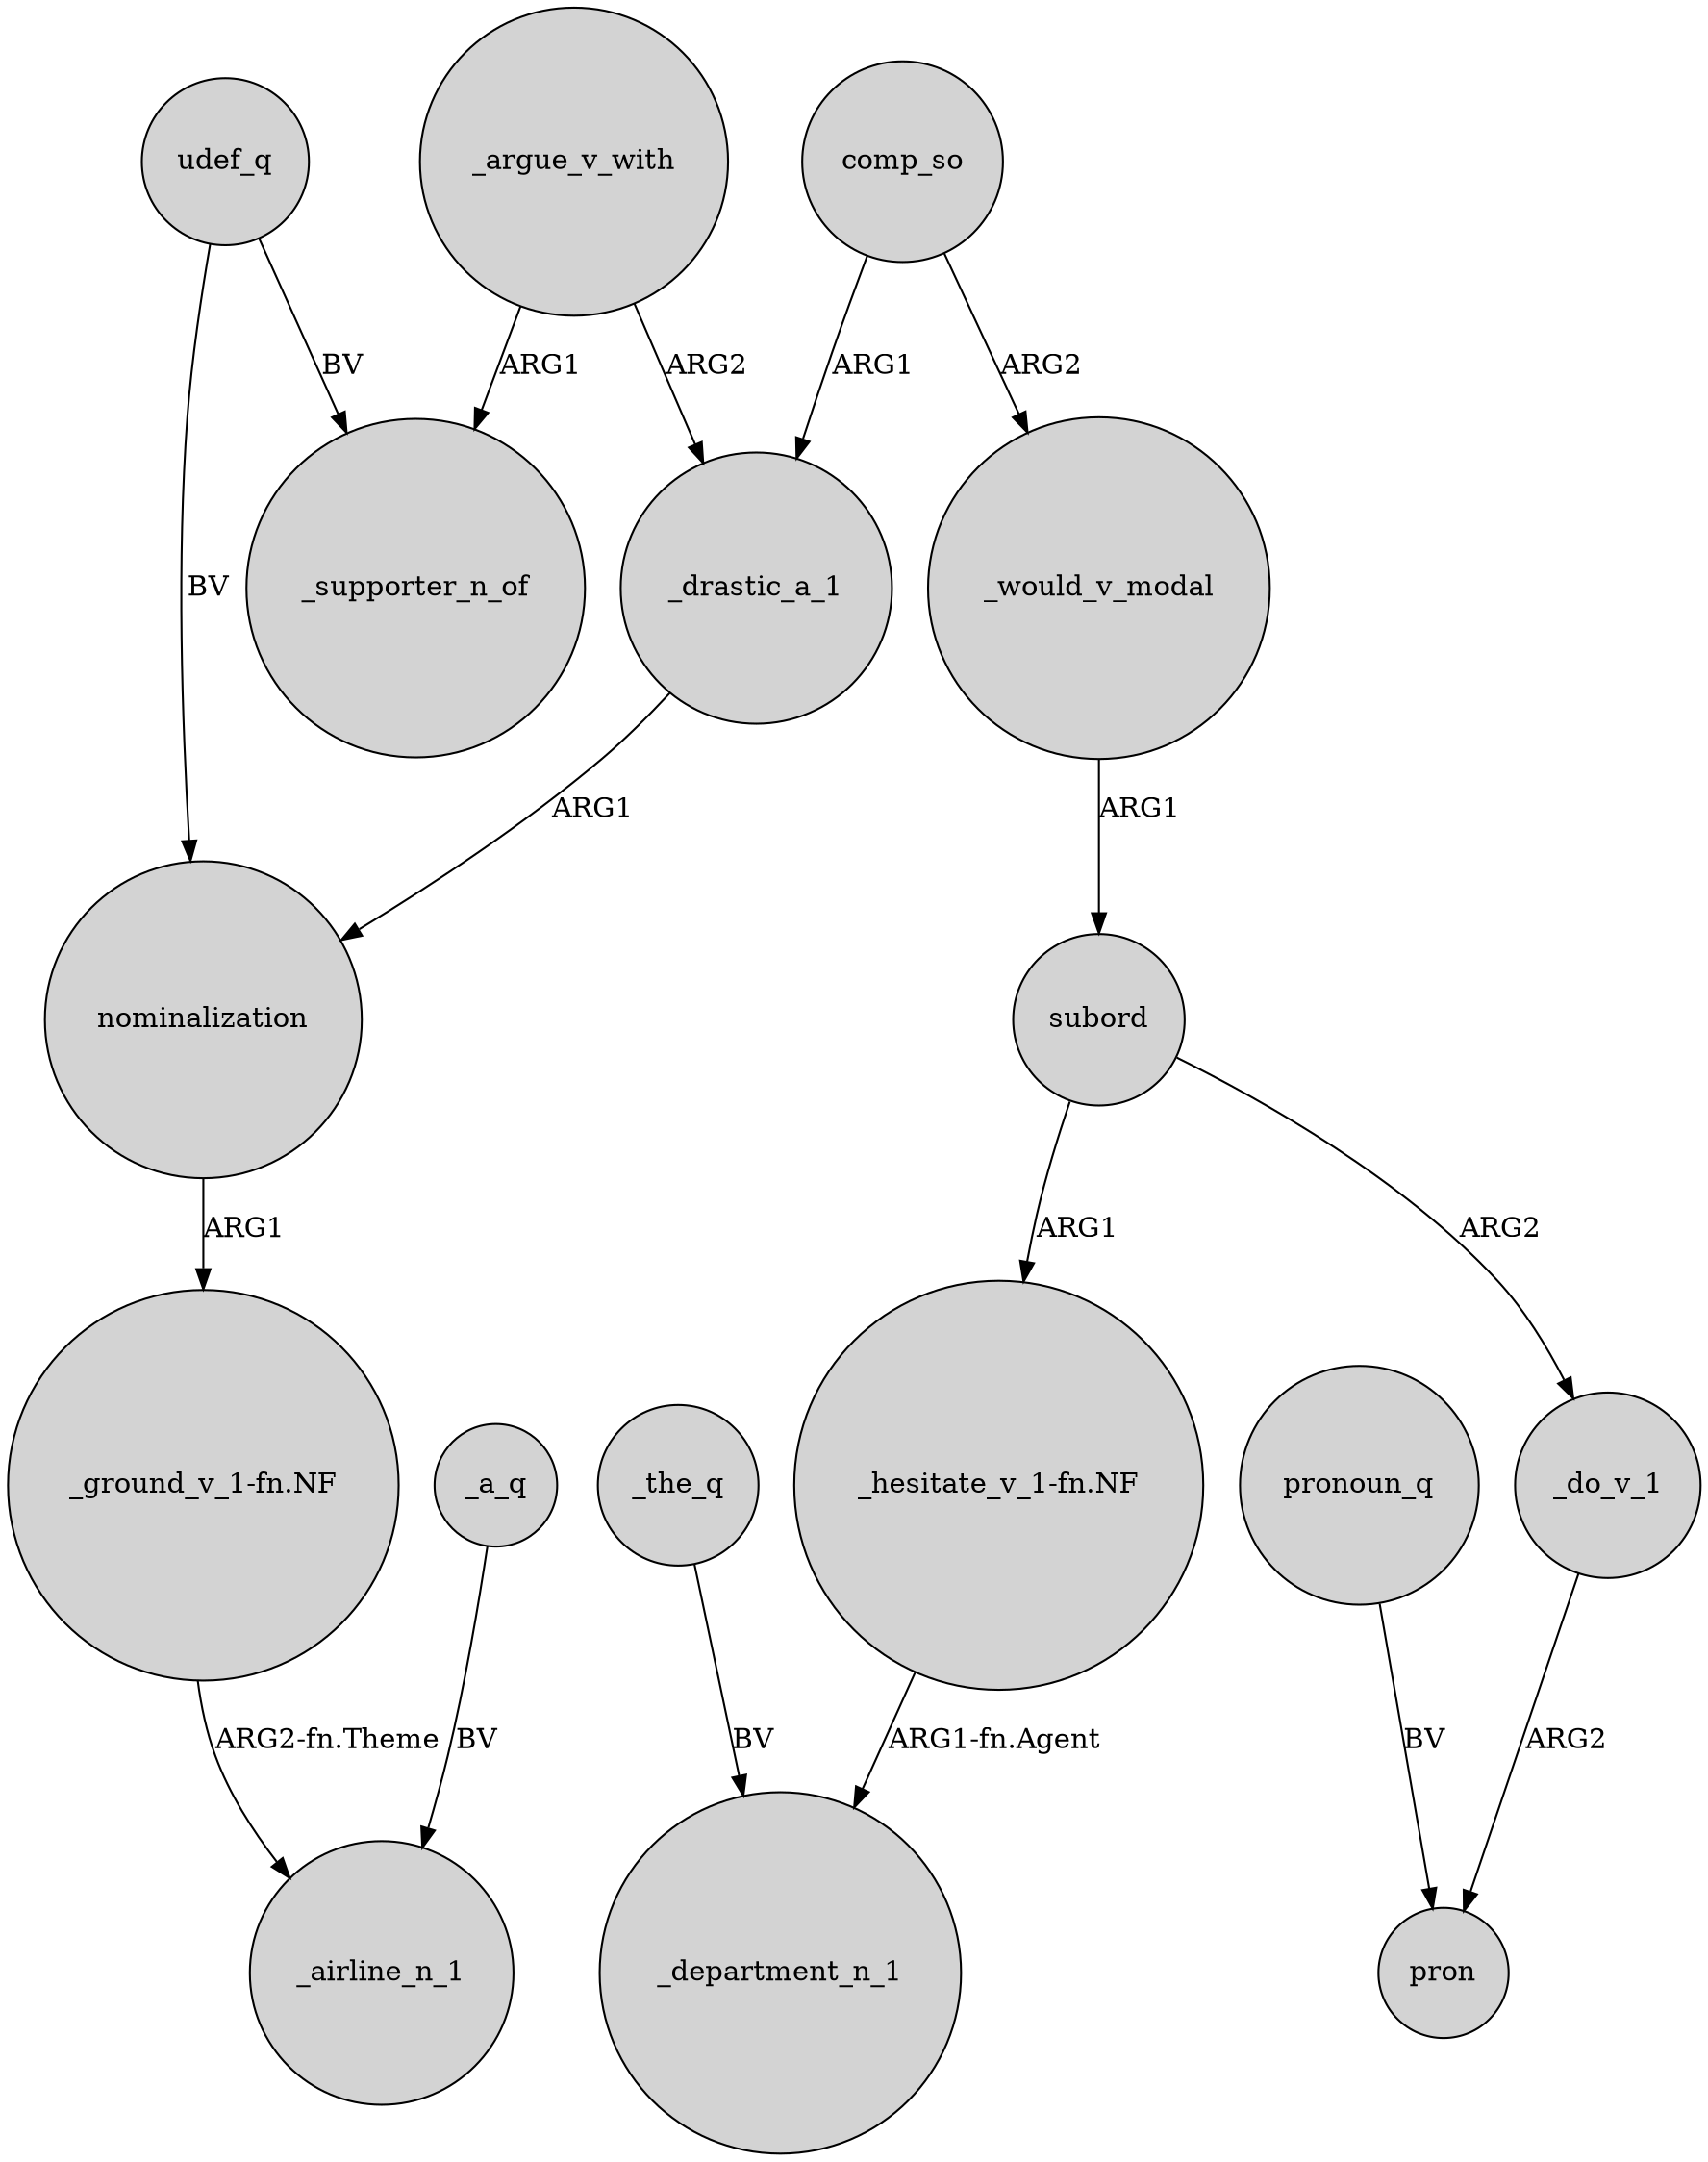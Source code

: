 digraph {
	node [shape=circle style=filled]
	_argue_v_with -> _drastic_a_1 [label=ARG2]
	nominalization -> "_ground_v_1-fn.NF" [label=ARG1]
	subord -> _do_v_1 [label=ARG2]
	"_hesitate_v_1-fn.NF" -> _department_n_1 [label="ARG1-fn.Agent"]
	_a_q -> _airline_n_1 [label=BV]
	_would_v_modal -> subord [label=ARG1]
	udef_q -> _supporter_n_of [label=BV]
	comp_so -> _would_v_modal [label=ARG2]
	subord -> "_hesitate_v_1-fn.NF" [label=ARG1]
	_argue_v_with -> _supporter_n_of [label=ARG1]
	comp_so -> _drastic_a_1 [label=ARG1]
	_the_q -> _department_n_1 [label=BV]
	_do_v_1 -> pron [label=ARG2]
	udef_q -> nominalization [label=BV]
	_drastic_a_1 -> nominalization [label=ARG1]
	"_ground_v_1-fn.NF" -> _airline_n_1 [label="ARG2-fn.Theme"]
	pronoun_q -> pron [label=BV]
}
